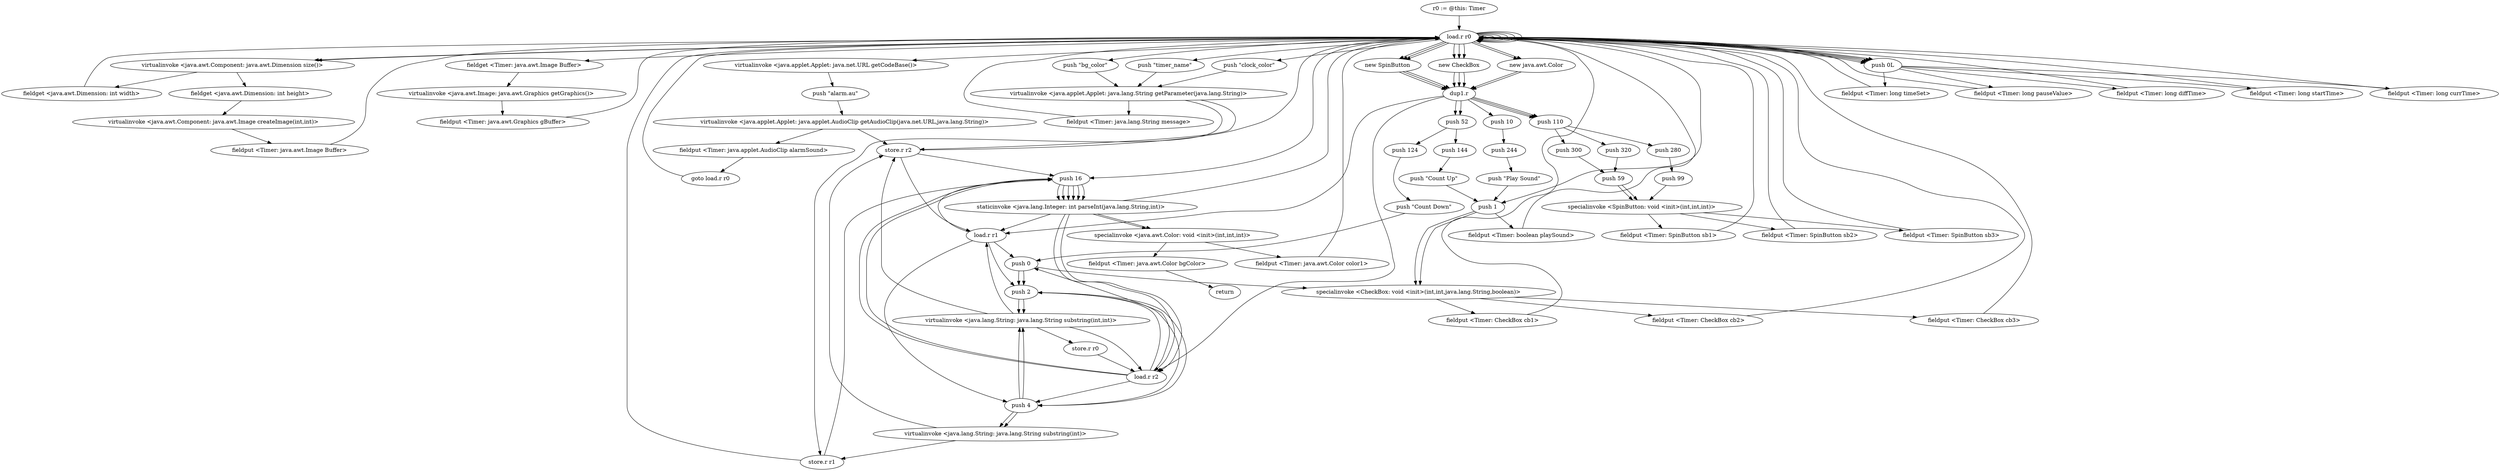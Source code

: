 digraph "" {
    "r0 := @this: Timer"
    "load.r r0"
    "r0 := @this: Timer"->"load.r r0";
    "load.r r0"->"load.r r0";
    "load.r r0"->"load.r r0";
    "virtualinvoke <java.awt.Component: java.awt.Dimension size()>"
    "load.r r0"->"virtualinvoke <java.awt.Component: java.awt.Dimension size()>";
    "fieldget <java.awt.Dimension: int width>"
    "virtualinvoke <java.awt.Component: java.awt.Dimension size()>"->"fieldget <java.awt.Dimension: int width>";
    "fieldget <java.awt.Dimension: int width>"->"load.r r0";
    "load.r r0"->"virtualinvoke <java.awt.Component: java.awt.Dimension size()>";
    "fieldget <java.awt.Dimension: int height>"
    "virtualinvoke <java.awt.Component: java.awt.Dimension size()>"->"fieldget <java.awt.Dimension: int height>";
    "virtualinvoke <java.awt.Component: java.awt.Image createImage(int,int)>"
    "fieldget <java.awt.Dimension: int height>"->"virtualinvoke <java.awt.Component: java.awt.Image createImage(int,int)>";
    "fieldput <Timer: java.awt.Image Buffer>"
    "virtualinvoke <java.awt.Component: java.awt.Image createImage(int,int)>"->"fieldput <Timer: java.awt.Image Buffer>";
    "fieldput <Timer: java.awt.Image Buffer>"->"load.r r0";
    "load.r r0"->"load.r r0";
    "fieldget <Timer: java.awt.Image Buffer>"
    "load.r r0"->"fieldget <Timer: java.awt.Image Buffer>";
    "virtualinvoke <java.awt.Image: java.awt.Graphics getGraphics()>"
    "fieldget <Timer: java.awt.Image Buffer>"->"virtualinvoke <java.awt.Image: java.awt.Graphics getGraphics()>";
    "fieldput <Timer: java.awt.Graphics gBuffer>"
    "virtualinvoke <java.awt.Image: java.awt.Graphics getGraphics()>"->"fieldput <Timer: java.awt.Graphics gBuffer>";
    "fieldput <Timer: java.awt.Graphics gBuffer>"->"load.r r0";
    "load.r r0"->"load.r r0";
    "load.r r0"->"load.r r0";
    "virtualinvoke <java.applet.Applet: java.net.URL getCodeBase()>"
    "load.r r0"->"virtualinvoke <java.applet.Applet: java.net.URL getCodeBase()>";
    "push \"alarm.au\""
    "virtualinvoke <java.applet.Applet: java.net.URL getCodeBase()>"->"push \"alarm.au\"";
    "virtualinvoke <java.applet.Applet: java.applet.AudioClip getAudioClip(java.net.URL,java.lang.String)>"
    "push \"alarm.au\""->"virtualinvoke <java.applet.Applet: java.applet.AudioClip getAudioClip(java.net.URL,java.lang.String)>";
    "fieldput <Timer: java.applet.AudioClip alarmSound>"
    "virtualinvoke <java.applet.Applet: java.applet.AudioClip getAudioClip(java.net.URL,java.lang.String)>"->"fieldput <Timer: java.applet.AudioClip alarmSound>";
    "goto load.r r0"
    "fieldput <Timer: java.applet.AudioClip alarmSound>"->"goto load.r r0";
    "goto load.r r0"->"load.r r0";
    "new SpinButton"
    "load.r r0"->"new SpinButton";
    "dup1.r"
    "new SpinButton"->"dup1.r";
    "push 110"
    "dup1.r"->"push 110";
    "push 280"
    "push 110"->"push 280";
    "push 99"
    "push 280"->"push 99";
    "specialinvoke <SpinButton: void <init>(int,int,int)>"
    "push 99"->"specialinvoke <SpinButton: void <init>(int,int,int)>";
    "fieldput <Timer: SpinButton sb1>"
    "specialinvoke <SpinButton: void <init>(int,int,int)>"->"fieldput <Timer: SpinButton sb1>";
    "fieldput <Timer: SpinButton sb1>"->"load.r r0";
    "load.r r0"->"new SpinButton";
    "new SpinButton"->"dup1.r";
    "dup1.r"->"push 110";
    "push 300"
    "push 110"->"push 300";
    "push 59"
    "push 300"->"push 59";
    "push 59"->"specialinvoke <SpinButton: void <init>(int,int,int)>";
    "fieldput <Timer: SpinButton sb2>"
    "specialinvoke <SpinButton: void <init>(int,int,int)>"->"fieldput <Timer: SpinButton sb2>";
    "fieldput <Timer: SpinButton sb2>"->"load.r r0";
    "load.r r0"->"new SpinButton";
    "new SpinButton"->"dup1.r";
    "dup1.r"->"push 110";
    "push 320"
    "push 110"->"push 320";
    "push 320"->"push 59";
    "push 59"->"specialinvoke <SpinButton: void <init>(int,int,int)>";
    "fieldput <Timer: SpinButton sb3>"
    "specialinvoke <SpinButton: void <init>(int,int,int)>"->"fieldput <Timer: SpinButton sb3>";
    "fieldput <Timer: SpinButton sb3>"->"load.r r0";
    "new CheckBox"
    "load.r r0"->"new CheckBox";
    "new CheckBox"->"dup1.r";
    "push 52"
    "dup1.r"->"push 52";
    "push 124"
    "push 52"->"push 124";
    "push \"Count Down\""
    "push 124"->"push \"Count Down\"";
    "push 0"
    "push \"Count Down\""->"push 0";
    "specialinvoke <CheckBox: void <init>(int,int,java.lang.String,boolean)>"
    "push 0"->"specialinvoke <CheckBox: void <init>(int,int,java.lang.String,boolean)>";
    "fieldput <Timer: CheckBox cb1>"
    "specialinvoke <CheckBox: void <init>(int,int,java.lang.String,boolean)>"->"fieldput <Timer: CheckBox cb1>";
    "fieldput <Timer: CheckBox cb1>"->"load.r r0";
    "load.r r0"->"new CheckBox";
    "new CheckBox"->"dup1.r";
    "dup1.r"->"push 52";
    "push 144"
    "push 52"->"push 144";
    "push \"Count Up\""
    "push 144"->"push \"Count Up\"";
    "push 1"
    "push \"Count Up\""->"push 1";
    "push 1"->"specialinvoke <CheckBox: void <init>(int,int,java.lang.String,boolean)>";
    "fieldput <Timer: CheckBox cb2>"
    "specialinvoke <CheckBox: void <init>(int,int,java.lang.String,boolean)>"->"fieldput <Timer: CheckBox cb2>";
    "fieldput <Timer: CheckBox cb2>"->"load.r r0";
    "load.r r0"->"new CheckBox";
    "new CheckBox"->"dup1.r";
    "push 10"
    "dup1.r"->"push 10";
    "push 244"
    "push 10"->"push 244";
    "push \"Play Sound\""
    "push 244"->"push \"Play Sound\"";
    "push \"Play Sound\""->"push 1";
    "push 1"->"specialinvoke <CheckBox: void <init>(int,int,java.lang.String,boolean)>";
    "fieldput <Timer: CheckBox cb3>"
    "specialinvoke <CheckBox: void <init>(int,int,java.lang.String,boolean)>"->"fieldput <Timer: CheckBox cb3>";
    "fieldput <Timer: CheckBox cb3>"->"load.r r0";
    "load.r r0"->"push 1";
    "fieldput <Timer: boolean playSound>"
    "push 1"->"fieldput <Timer: boolean playSound>";
    "fieldput <Timer: boolean playSound>"->"load.r r0";
    "push 0L"
    "load.r r0"->"push 0L";
    "fieldput <Timer: long timeSet>"
    "push 0L"->"fieldput <Timer: long timeSet>";
    "fieldput <Timer: long timeSet>"->"load.r r0";
    "load.r r0"->"push 0L";
    "fieldput <Timer: long pauseValue>"
    "push 0L"->"fieldput <Timer: long pauseValue>";
    "fieldput <Timer: long pauseValue>"->"load.r r0";
    "load.r r0"->"push 0L";
    "fieldput <Timer: long diffTime>"
    "push 0L"->"fieldput <Timer: long diffTime>";
    "fieldput <Timer: long diffTime>"->"load.r r0";
    "load.r r0"->"push 0L";
    "fieldput <Timer: long startTime>"
    "push 0L"->"fieldput <Timer: long startTime>";
    "fieldput <Timer: long startTime>"->"load.r r0";
    "load.r r0"->"push 0L";
    "fieldput <Timer: long currTime>"
    "push 0L"->"fieldput <Timer: long currTime>";
    "fieldput <Timer: long currTime>"->"load.r r0";
    "load.r r0"->"load.r r0";
    "push \"timer_name\""
    "load.r r0"->"push \"timer_name\"";
    "virtualinvoke <java.applet.Applet: java.lang.String getParameter(java.lang.String)>"
    "push \"timer_name\""->"virtualinvoke <java.applet.Applet: java.lang.String getParameter(java.lang.String)>";
    "fieldput <Timer: java.lang.String message>"
    "virtualinvoke <java.applet.Applet: java.lang.String getParameter(java.lang.String)>"->"fieldput <Timer: java.lang.String message>";
    "fieldput <Timer: java.lang.String message>"->"load.r r0";
    "push \"clock_color\""
    "load.r r0"->"push \"clock_color\"";
    "push \"clock_color\""->"virtualinvoke <java.applet.Applet: java.lang.String getParameter(java.lang.String)>";
    "store.r r1"
    "virtualinvoke <java.applet.Applet: java.lang.String getParameter(java.lang.String)>"->"store.r r1";
    "store.r r1"->"load.r r0";
    "new java.awt.Color"
    "load.r r0"->"new java.awt.Color";
    "new java.awt.Color"->"dup1.r";
    "load.r r1"
    "dup1.r"->"load.r r1";
    "load.r r1"->"push 0";
    "push 2"
    "push 0"->"push 2";
    "virtualinvoke <java.lang.String: java.lang.String substring(int,int)>"
    "push 2"->"virtualinvoke <java.lang.String: java.lang.String substring(int,int)>";
    "virtualinvoke <java.lang.String: java.lang.String substring(int,int)>"->"load.r r1";
    "load.r r1"->"push 2";
    "push 4"
    "push 2"->"push 4";
    "push 4"->"virtualinvoke <java.lang.String: java.lang.String substring(int,int)>";
    "store.r r2"
    "virtualinvoke <java.lang.String: java.lang.String substring(int,int)>"->"store.r r2";
    "store.r r2"->"load.r r1";
    "load.r r1"->"push 4";
    "virtualinvoke <java.lang.String: java.lang.String substring(int)>"
    "push 4"->"virtualinvoke <java.lang.String: java.lang.String substring(int)>";
    "virtualinvoke <java.lang.String: java.lang.String substring(int)>"->"store.r r1";
    "push 16"
    "store.r r1"->"push 16";
    "staticinvoke <java.lang.Integer: int parseInt(java.lang.String,int)>"
    "push 16"->"staticinvoke <java.lang.Integer: int parseInt(java.lang.String,int)>";
    "load.r r2"
    "staticinvoke <java.lang.Integer: int parseInt(java.lang.String,int)>"->"load.r r2";
    "load.r r2"->"push 16";
    "push 16"->"staticinvoke <java.lang.Integer: int parseInt(java.lang.String,int)>";
    "staticinvoke <java.lang.Integer: int parseInt(java.lang.String,int)>"->"load.r r1";
    "load.r r1"->"push 16";
    "push 16"->"staticinvoke <java.lang.Integer: int parseInt(java.lang.String,int)>";
    "specialinvoke <java.awt.Color: void <init>(int,int,int)>"
    "staticinvoke <java.lang.Integer: int parseInt(java.lang.String,int)>"->"specialinvoke <java.awt.Color: void <init>(int,int,int)>";
    "fieldput <Timer: java.awt.Color color1>"
    "specialinvoke <java.awt.Color: void <init>(int,int,int)>"->"fieldput <Timer: java.awt.Color color1>";
    "fieldput <Timer: java.awt.Color color1>"->"load.r r0";
    "push \"bg_color\""
    "load.r r0"->"push \"bg_color\"";
    "push \"bg_color\""->"virtualinvoke <java.applet.Applet: java.lang.String getParameter(java.lang.String)>";
    "virtualinvoke <java.applet.Applet: java.lang.String getParameter(java.lang.String)>"->"store.r r2";
    "store.r r2"->"load.r r0";
    "load.r r0"->"new java.awt.Color";
    "new java.awt.Color"->"dup1.r";
    "dup1.r"->"load.r r2";
    "load.r r2"->"push 0";
    "push 0"->"push 2";
    "push 2"->"virtualinvoke <java.lang.String: java.lang.String substring(int,int)>";
    "virtualinvoke <java.lang.String: java.lang.String substring(int,int)>"->"load.r r2";
    "load.r r2"->"push 2";
    "push 2"->"push 4";
    "push 4"->"virtualinvoke <java.lang.String: java.lang.String substring(int,int)>";
    "store.r r0"
    "virtualinvoke <java.lang.String: java.lang.String substring(int,int)>"->"store.r r0";
    "store.r r0"->"load.r r2";
    "load.r r2"->"push 4";
    "push 4"->"virtualinvoke <java.lang.String: java.lang.String substring(int)>";
    "virtualinvoke <java.lang.String: java.lang.String substring(int)>"->"store.r r2";
    "store.r r2"->"push 16";
    "push 16"->"staticinvoke <java.lang.Integer: int parseInt(java.lang.String,int)>";
    "staticinvoke <java.lang.Integer: int parseInt(java.lang.String,int)>"->"load.r r0";
    "load.r r0"->"push 16";
    "push 16"->"staticinvoke <java.lang.Integer: int parseInt(java.lang.String,int)>";
    "staticinvoke <java.lang.Integer: int parseInt(java.lang.String,int)>"->"load.r r2";
    "load.r r2"->"push 16";
    "push 16"->"staticinvoke <java.lang.Integer: int parseInt(java.lang.String,int)>";
    "staticinvoke <java.lang.Integer: int parseInt(java.lang.String,int)>"->"specialinvoke <java.awt.Color: void <init>(int,int,int)>";
    "fieldput <Timer: java.awt.Color bgColor>"
    "specialinvoke <java.awt.Color: void <init>(int,int,int)>"->"fieldput <Timer: java.awt.Color bgColor>";
    "return"
    "fieldput <Timer: java.awt.Color bgColor>"->"return";
    "virtualinvoke <java.applet.Applet: java.applet.AudioClip getAudioClip(java.net.URL,java.lang.String)>"->"store.r r2";
}
